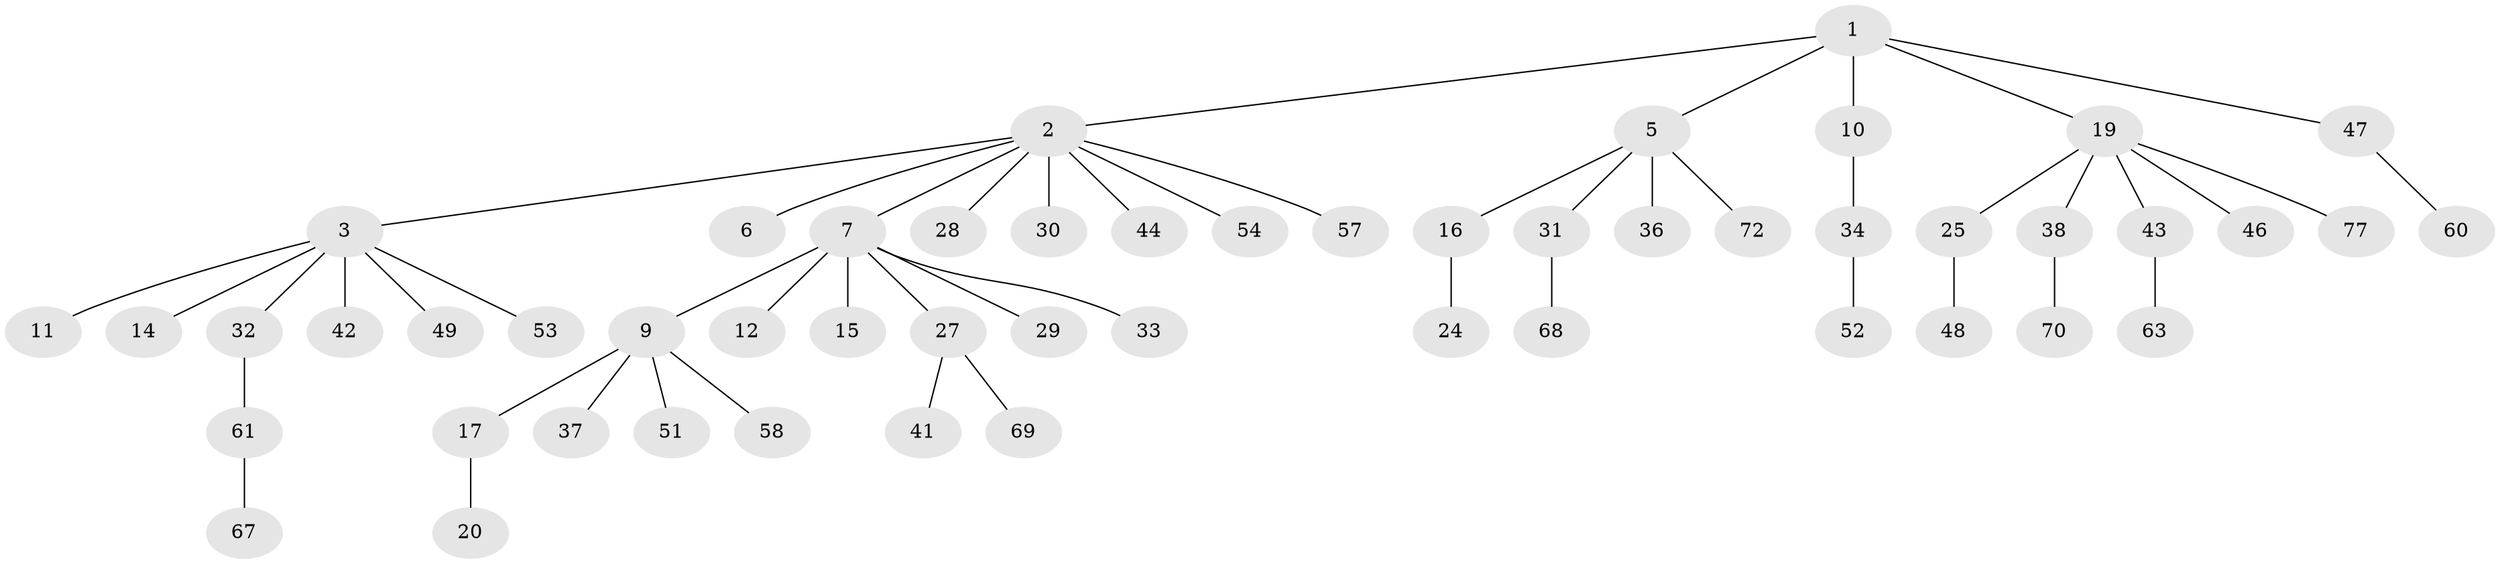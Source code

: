 // Generated by graph-tools (version 1.1) at 2025/24/03/03/25 07:24:06]
// undirected, 52 vertices, 51 edges
graph export_dot {
graph [start="1"]
  node [color=gray90,style=filled];
  1 [super="+4"];
  2 [super="+23"];
  3 [super="+13"];
  5 [super="+21"];
  6;
  7 [super="+8"];
  9 [super="+50"];
  10 [super="+26"];
  11 [super="+55"];
  12;
  14;
  15;
  16 [super="+35"];
  17 [super="+18"];
  19 [super="+22"];
  20;
  24;
  25 [super="+59"];
  27 [super="+39"];
  28;
  29;
  30 [super="+62"];
  31 [super="+40"];
  32;
  33;
  34;
  36;
  37;
  38;
  41 [super="+45"];
  42 [super="+66"];
  43 [super="+56"];
  44 [super="+65"];
  46;
  47 [super="+75"];
  48;
  49 [super="+76"];
  51;
  52 [super="+71"];
  53 [super="+73"];
  54;
  57;
  58 [super="+74"];
  60;
  61 [super="+64"];
  63;
  67;
  68;
  69;
  70;
  72;
  77;
  1 -- 2;
  1 -- 5;
  1 -- 10;
  1 -- 19;
  1 -- 47;
  2 -- 3;
  2 -- 6;
  2 -- 7;
  2 -- 54;
  2 -- 44;
  2 -- 57;
  2 -- 28;
  2 -- 30;
  3 -- 11;
  3 -- 32;
  3 -- 42;
  3 -- 53;
  3 -- 49;
  3 -- 14;
  5 -- 16;
  5 -- 36;
  5 -- 72;
  5 -- 31;
  7 -- 9;
  7 -- 15;
  7 -- 33;
  7 -- 27;
  7 -- 12;
  7 -- 29;
  9 -- 17;
  9 -- 37;
  9 -- 51;
  9 -- 58;
  10 -- 34;
  16 -- 24;
  17 -- 20;
  19 -- 38;
  19 -- 46;
  19 -- 25;
  19 -- 77;
  19 -- 43;
  25 -- 48;
  27 -- 69;
  27 -- 41;
  31 -- 68;
  32 -- 61;
  34 -- 52;
  38 -- 70;
  43 -- 63;
  47 -- 60;
  61 -- 67;
}

